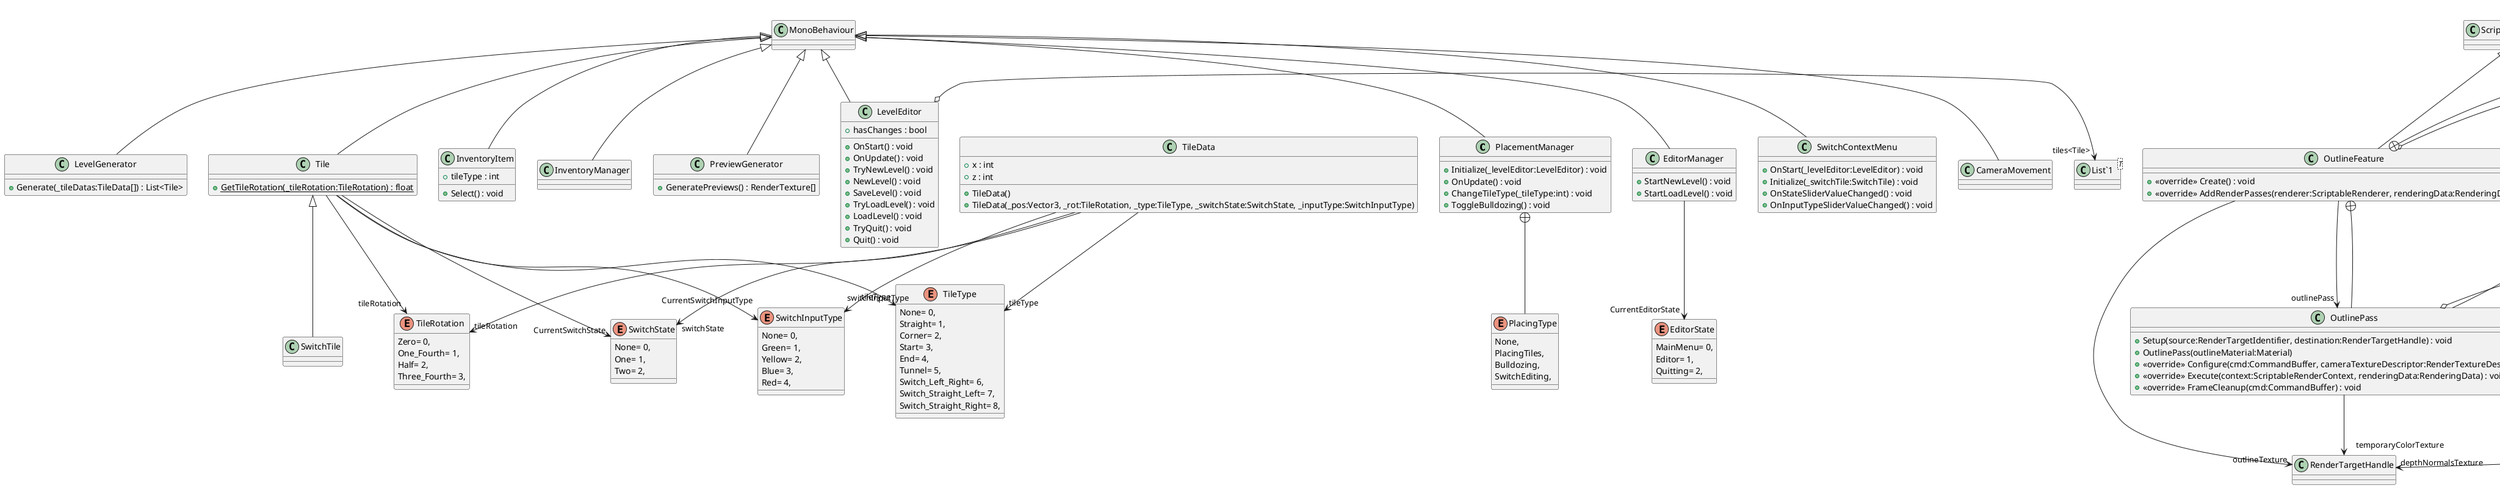 @startuml
class PlacementManager {
    + Initialize(_levelEditor:LevelEditor) : void
    + OnUpdate() : void
    + ChangeTileType(_tileType:int) : void
    + ToggleBulldozing() : void
}
enum PlacingType {
    None,
    PlacingTiles,
    Bulldozing,
    SwitchEditing,
}
MonoBehaviour <|-- PlacementManager
PlacementManager +-- PlacingType
enum EditorState {
    MainMenu= 0,
    Editor= 1,
    Quitting= 2,
}
enum TileType {
    None= 0,
    Straight= 1,
    Corner= 2,
    Start= 3,
    End= 4,
    Tunnel= 5,
    Switch_Left_Right= 6,
    Switch_Straight_Left= 7,
    Switch_Straight_Right= 8,
}
enum TileRotation {
    Zero= 0,
    One_Fourth= 1,
    Half= 2,
    Three_Fourth= 3,
}
enum SwitchState {
    None= 0,
    One= 1,
    Two= 2,
}
enum SwitchInputType {
    None= 0,
    Green= 1,
    Yellow= 2,
    Blue= 3,
    Red= 4,
}
class EditorManager {
    + StartNewLevel() : void
    + StartLoadLevel() : void
}
MonoBehaviour <|-- EditorManager
EditorManager --> "CurrentEditorState" EditorState
class SwitchContextMenu {
    + OnStart(_levelEditor:LevelEditor) : void
    + Initialize(_switchTile:SwitchTile) : void
    + OnStateSliderValueChanged() : void
    + OnInputTypeSliderValueChanged() : void
}
MonoBehaviour <|-- SwitchContextMenu
class CameraMovement {
}
MonoBehaviour <|-- CameraMovement
class DataManager <<static>> {
    + {static} SaveLevel(_tileDatas:TileData[]) : void
    + {static} LoadLevel() : TileData[]
}
class LevelEditor {
    + hasChanges : bool
    + OnStart() : void
    + OnUpdate() : void
    + TryNewLevel() : void
    + NewLevel() : void
    + SaveLevel() : void
    + TryLoadLevel() : void
    + LoadLevel() : void
    + TryQuit() : void
    + Quit() : void
}
class "List`1"<T> {
}
MonoBehaviour <|-- LevelEditor
LevelEditor o-> "tiles<Tile>" "List`1"
class LevelGenerator {
    + Generate(_tileDatas:TileData[]) : List<Tile>
}
MonoBehaviour <|-- LevelGenerator
class "ScriptableSingleton`1"<T> {
    + {static} Instance : T <<get>>
}
ScriptableObject <|-- "ScriptableSingleton`1"
class SwitchTile {
}
Tile <|-- SwitchTile
class TileData {
    + x : int
    + z : int
    + TileData()
    + TileData(_pos:Vector3, _rot:TileRotation, _type:TileType, _switchState:SwitchState, _inputType:SwitchInputType)
}
TileData --> "tileType" TileType
TileData --> "tileRotation" TileRotation
TileData --> "switchState" SwitchState
TileData --> "switchInputType" SwitchInputType
class Tile {
    + {static} GetTileRotation(_tileRotation:TileRotation) : float
}
MonoBehaviour <|-- Tile
Tile --> "tileType" TileType
Tile --> "tileRotation" TileRotation
Tile --> "CurrentSwitchState" SwitchState
Tile --> "CurrentSwitchInputType" SwitchInputType
class TileDatabase {
    + GetTileByType(_type:TileType) : GameObject
    + GetAllTiles() : GameObject[]
    + GetSwitchStateIndicator(_state:SwitchState, _type:TileType) : GameObject
    + GetInputIndicator(_inputType:SwitchInputType) : GameObject
}
class "ScriptableSingleton`1"<T> {
}
"ScriptableSingleton`1" "<TileDatabase>" <|-- TileDatabase
class OutlineFeature {
    + <<override>> Create() : void
    + <<override>> AddRenderPasses(renderer:ScriptableRenderer, renderingData:RenderingData) : void
}
class OutlinePass {
    + Setup(source:RenderTargetIdentifier, destination:RenderTargetHandle) : void
    + OutlinePass(outlineMaterial:Material)
    + <<override>> Configure(cmd:CommandBuffer, cameraTextureDescriptor:RenderTextureDescriptor) : void
    + <<override>> Execute(context:ScriptableRenderContext, renderingData:RenderingData) : void
    + <<override>> FrameCleanup(cmd:CommandBuffer) : void
}
class OutlineSettings {
}
ScriptableRendererFeature <|-- OutlineFeature
OutlineFeature o-> "settings" OutlineSettings
OutlineFeature --> "outlinePass" OutlinePass
OutlineFeature --> "outlineTexture" RenderTargetHandle
OutlineFeature +-- OutlinePass
ScriptableRenderPass <|-- OutlinePass
OutlinePass o-> "outlineMaterial" Material
OutlinePass --> "temporaryColorTexture" RenderTargetHandle
OutlineFeature +-- OutlineSettings
OutlineSettings o-> "outlineMaterial" Material
class DepthNormalsFeature {
    + <<override>> Create() : void
    + <<override>> AddRenderPasses(renderer:ScriptableRenderer, renderingData:RenderingData) : void
}
class DepthNormalsPass {
    kDepthBufferBits : int = 32
    m_ProfilerTag : string = "DepthNormals Prepass"
    + DepthNormalsPass(renderQueueRange:RenderQueueRange, layerMask:LayerMask, material:Material)
    + Setup(baseDescriptor:RenderTextureDescriptor, depthAttachmentHandle:RenderTargetHandle) : void
    + <<override>> Configure(cmd:CommandBuffer, cameraTextureDescriptor:RenderTextureDescriptor) : void
    + <<override>> Execute(context:ScriptableRenderContext, renderingData:RenderingData) : void
    + <<override>> FrameCleanup(cmd:CommandBuffer) : void
}
ScriptableRendererFeature <|-- DepthNormalsFeature
DepthNormalsFeature --> "depthNormalsPass" DepthNormalsPass
DepthNormalsFeature --> "depthNormalsTexture" RenderTargetHandle
DepthNormalsFeature --> "depthNormalsMaterial" Material
DepthNormalsFeature +-- DepthNormalsPass
ScriptableRenderPass <|-- DepthNormalsPass
DepthNormalsPass o-> "m_ShaderTagId" ShaderTagId
class InventoryItem {
    + tileType : int
    + Select() : void
}
MonoBehaviour <|-- InventoryItem
class InventoryManager {
}
MonoBehaviour <|-- InventoryManager
class PreviewGenerator {
    + GeneratePreviews() : RenderTexture[]
}
MonoBehaviour <|-- PreviewGenerator
@enduml
